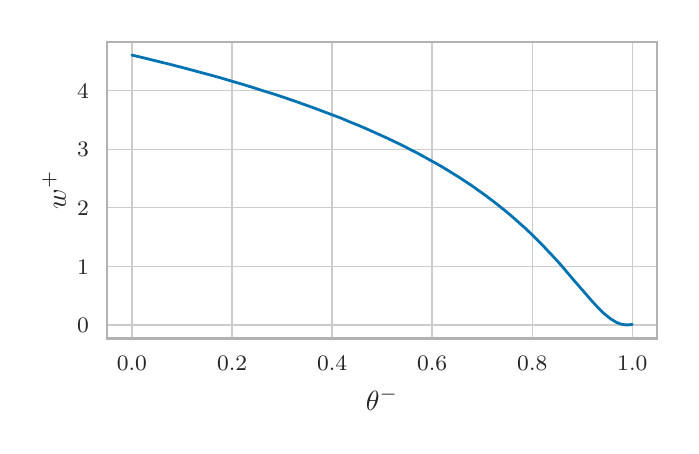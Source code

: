 \begingroup%
\makeatletter%
\begin{pgfpicture}%
\pgfpathrectangle{\pgfpointorigin}{\pgfqpoint{3.217in}{1.989in}}%
\pgfusepath{use as bounding box, clip}%
\begin{pgfscope}%
\pgfsetbuttcap%
\pgfsetmiterjoin%
\definecolor{currentfill}{rgb}{1.0,1.0,1.0}%
\pgfsetfillcolor{currentfill}%
\pgfsetlinewidth{0.0pt}%
\definecolor{currentstroke}{rgb}{1.0,1.0,1.0}%
\pgfsetstrokecolor{currentstroke}%
\pgfsetstrokeopacity{0.0}%
\pgfsetdash{}{0pt}%
\pgfpathmoveto{\pgfqpoint{0.0in}{0.0in}}%
\pgfpathlineto{\pgfqpoint{3.217in}{0.0in}}%
\pgfpathlineto{\pgfqpoint{3.217in}{1.989in}}%
\pgfpathlineto{\pgfqpoint{0.0in}{1.989in}}%
\pgfpathlineto{\pgfqpoint{0.0in}{0.0in}}%
\pgfpathclose%
\pgfusepath{fill}%
\end{pgfscope}%
\begin{pgfscope}%
\pgfsetbuttcap%
\pgfsetmiterjoin%
\definecolor{currentfill}{rgb}{1.0,1.0,1.0}%
\pgfsetfillcolor{currentfill}%
\pgfsetlinewidth{0.0pt}%
\definecolor{currentstroke}{rgb}{0.0,0.0,0.0}%
\pgfsetstrokecolor{currentstroke}%
\pgfsetstrokeopacity{0.0}%
\pgfsetdash{}{0pt}%
\pgfpathmoveto{\pgfqpoint{0.396in}{0.435in}}%
\pgfpathlineto{\pgfqpoint{3.148in}{0.435in}}%
\pgfpathlineto{\pgfqpoint{3.148in}{1.919in}}%
\pgfpathlineto{\pgfqpoint{0.396in}{1.919in}}%
\pgfpathlineto{\pgfqpoint{0.396in}{0.435in}}%
\pgfpathclose%
\pgfusepath{fill}%
\end{pgfscope}%
\begin{pgfscope}%
\pgfpathrectangle{\pgfqpoint{0.396in}{0.435in}}{\pgfqpoint{2.752in}{1.484in}}%
\pgfusepath{clip}%
\pgfsetroundcap%
\pgfsetroundjoin%
\pgfsetlinewidth{0.502pt}%
\definecolor{currentstroke}{rgb}{0.8,0.8,0.8}%
\pgfsetstrokecolor{currentstroke}%
\pgfsetdash{}{0pt}%
\pgfpathmoveto{\pgfqpoint{0.521in}{0.435in}}%
\pgfpathlineto{\pgfqpoint{0.521in}{1.919in}}%
\pgfusepath{stroke}%
\end{pgfscope}%
\begin{pgfscope}%
\definecolor{textcolor}{rgb}{0.15,0.15,0.15}%
\pgfsetstrokecolor{textcolor}%
\pgfsetfillcolor{textcolor}%
\pgftext[x=0.521in,y=0.345in,,top]{\color{textcolor}\rmfamily\fontsize{8.0}{9.6}\selectfont \(\displaystyle {0.0}\)}%
\end{pgfscope}%
\begin{pgfscope}%
\pgfpathrectangle{\pgfqpoint{0.396in}{0.435in}}{\pgfqpoint{2.752in}{1.484in}}%
\pgfusepath{clip}%
\pgfsetroundcap%
\pgfsetroundjoin%
\pgfsetlinewidth{0.502pt}%
\definecolor{currentstroke}{rgb}{0.8,0.8,0.8}%
\pgfsetstrokecolor{currentstroke}%
\pgfsetdash{}{0pt}%
\pgfpathmoveto{\pgfqpoint{1.022in}{0.435in}}%
\pgfpathlineto{\pgfqpoint{1.022in}{1.919in}}%
\pgfusepath{stroke}%
\end{pgfscope}%
\begin{pgfscope}%
\definecolor{textcolor}{rgb}{0.15,0.15,0.15}%
\pgfsetstrokecolor{textcolor}%
\pgfsetfillcolor{textcolor}%
\pgftext[x=1.022in,y=0.345in,,top]{\color{textcolor}\rmfamily\fontsize{8.0}{9.6}\selectfont \(\displaystyle {0.2}\)}%
\end{pgfscope}%
\begin{pgfscope}%
\pgfpathrectangle{\pgfqpoint{0.396in}{0.435in}}{\pgfqpoint{2.752in}{1.484in}}%
\pgfusepath{clip}%
\pgfsetroundcap%
\pgfsetroundjoin%
\pgfsetlinewidth{0.502pt}%
\definecolor{currentstroke}{rgb}{0.8,0.8,0.8}%
\pgfsetstrokecolor{currentstroke}%
\pgfsetdash{}{0pt}%
\pgfpathmoveto{\pgfqpoint{1.522in}{0.435in}}%
\pgfpathlineto{\pgfqpoint{1.522in}{1.919in}}%
\pgfusepath{stroke}%
\end{pgfscope}%
\begin{pgfscope}%
\definecolor{textcolor}{rgb}{0.15,0.15,0.15}%
\pgfsetstrokecolor{textcolor}%
\pgfsetfillcolor{textcolor}%
\pgftext[x=1.522in,y=0.345in,,top]{\color{textcolor}\rmfamily\fontsize{8.0}{9.6}\selectfont \(\displaystyle {0.4}\)}%
\end{pgfscope}%
\begin{pgfscope}%
\pgfpathrectangle{\pgfqpoint{0.396in}{0.435in}}{\pgfqpoint{2.752in}{1.484in}}%
\pgfusepath{clip}%
\pgfsetroundcap%
\pgfsetroundjoin%
\pgfsetlinewidth{0.502pt}%
\definecolor{currentstroke}{rgb}{0.8,0.8,0.8}%
\pgfsetstrokecolor{currentstroke}%
\pgfsetdash{}{0pt}%
\pgfpathmoveto{\pgfqpoint{2.022in}{0.435in}}%
\pgfpathlineto{\pgfqpoint{2.022in}{1.919in}}%
\pgfusepath{stroke}%
\end{pgfscope}%
\begin{pgfscope}%
\definecolor{textcolor}{rgb}{0.15,0.15,0.15}%
\pgfsetstrokecolor{textcolor}%
\pgfsetfillcolor{textcolor}%
\pgftext[x=2.022in,y=0.345in,,top]{\color{textcolor}\rmfamily\fontsize{8.0}{9.6}\selectfont \(\displaystyle {0.6}\)}%
\end{pgfscope}%
\begin{pgfscope}%
\pgfpathrectangle{\pgfqpoint{0.396in}{0.435in}}{\pgfqpoint{2.752in}{1.484in}}%
\pgfusepath{clip}%
\pgfsetroundcap%
\pgfsetroundjoin%
\pgfsetlinewidth{0.502pt}%
\definecolor{currentstroke}{rgb}{0.8,0.8,0.8}%
\pgfsetstrokecolor{currentstroke}%
\pgfsetdash{}{0pt}%
\pgfpathmoveto{\pgfqpoint{2.523in}{0.435in}}%
\pgfpathlineto{\pgfqpoint{2.523in}{1.919in}}%
\pgfusepath{stroke}%
\end{pgfscope}%
\begin{pgfscope}%
\definecolor{textcolor}{rgb}{0.15,0.15,0.15}%
\pgfsetstrokecolor{textcolor}%
\pgfsetfillcolor{textcolor}%
\pgftext[x=2.523in,y=0.345in,,top]{\color{textcolor}\rmfamily\fontsize{8.0}{9.6}\selectfont \(\displaystyle {0.8}\)}%
\end{pgfscope}%
\begin{pgfscope}%
\pgfpathrectangle{\pgfqpoint{0.396in}{0.435in}}{\pgfqpoint{2.752in}{1.484in}}%
\pgfusepath{clip}%
\pgfsetroundcap%
\pgfsetroundjoin%
\pgfsetlinewidth{0.502pt}%
\definecolor{currentstroke}{rgb}{0.8,0.8,0.8}%
\pgfsetstrokecolor{currentstroke}%
\pgfsetdash{}{0pt}%
\pgfpathmoveto{\pgfqpoint{3.023in}{0.435in}}%
\pgfpathlineto{\pgfqpoint{3.023in}{1.919in}}%
\pgfusepath{stroke}%
\end{pgfscope}%
\begin{pgfscope}%
\definecolor{textcolor}{rgb}{0.15,0.15,0.15}%
\pgfsetstrokecolor{textcolor}%
\pgfsetfillcolor{textcolor}%
\pgftext[x=3.023in,y=0.345in,,top]{\color{textcolor}\rmfamily\fontsize{8.0}{9.6}\selectfont \(\displaystyle {1.0}\)}%
\end{pgfscope}%
\begin{pgfscope}%
\definecolor{textcolor}{rgb}{0.15,0.15,0.15}%
\pgfsetstrokecolor{textcolor}%
\pgfsetfillcolor{textcolor}%
\pgftext[x=1.772in,y=0.191in,,top]{\color{textcolor}\rmfamily\fontsize{10.0}{12.0}\selectfont \(\displaystyle \theta^{-}\)}%
\end{pgfscope}%
\begin{pgfscope}%
\pgfpathrectangle{\pgfqpoint{0.396in}{0.435in}}{\pgfqpoint{2.752in}{1.484in}}%
\pgfusepath{clip}%
\pgfsetroundcap%
\pgfsetroundjoin%
\pgfsetlinewidth{0.502pt}%
\definecolor{currentstroke}{rgb}{0.8,0.8,0.8}%
\pgfsetstrokecolor{currentstroke}%
\pgfsetdash{}{0pt}%
\pgfpathmoveto{\pgfqpoint{0.396in}{0.503in}}%
\pgfpathlineto{\pgfqpoint{3.148in}{0.503in}}%
\pgfusepath{stroke}%
\end{pgfscope}%
\begin{pgfscope}%
\definecolor{textcolor}{rgb}{0.15,0.15,0.15}%
\pgfsetstrokecolor{textcolor}%
\pgfsetfillcolor{textcolor}%
\pgftext[x=0.247in, y=0.464in, left, base]{\color{textcolor}\rmfamily\fontsize{8.0}{9.6}\selectfont \(\displaystyle {0}\)}%
\end{pgfscope}%
\begin{pgfscope}%
\pgfpathrectangle{\pgfqpoint{0.396in}{0.435in}}{\pgfqpoint{2.752in}{1.484in}}%
\pgfusepath{clip}%
\pgfsetroundcap%
\pgfsetroundjoin%
\pgfsetlinewidth{0.502pt}%
\definecolor{currentstroke}{rgb}{0.8,0.8,0.8}%
\pgfsetstrokecolor{currentstroke}%
\pgfsetdash{}{0pt}%
\pgfpathmoveto{\pgfqpoint{0.396in}{0.796in}}%
\pgfpathlineto{\pgfqpoint{3.148in}{0.796in}}%
\pgfusepath{stroke}%
\end{pgfscope}%
\begin{pgfscope}%
\definecolor{textcolor}{rgb}{0.15,0.15,0.15}%
\pgfsetstrokecolor{textcolor}%
\pgfsetfillcolor{textcolor}%
\pgftext[x=0.247in, y=0.757in, left, base]{\color{textcolor}\rmfamily\fontsize{8.0}{9.6}\selectfont \(\displaystyle {1}\)}%
\end{pgfscope}%
\begin{pgfscope}%
\pgfpathrectangle{\pgfqpoint{0.396in}{0.435in}}{\pgfqpoint{2.752in}{1.484in}}%
\pgfusepath{clip}%
\pgfsetroundcap%
\pgfsetroundjoin%
\pgfsetlinewidth{0.502pt}%
\definecolor{currentstroke}{rgb}{0.8,0.8,0.8}%
\pgfsetstrokecolor{currentstroke}%
\pgfsetdash{}{0pt}%
\pgfpathmoveto{\pgfqpoint{0.396in}{1.089in}}%
\pgfpathlineto{\pgfqpoint{3.148in}{1.089in}}%
\pgfusepath{stroke}%
\end{pgfscope}%
\begin{pgfscope}%
\definecolor{textcolor}{rgb}{0.15,0.15,0.15}%
\pgfsetstrokecolor{textcolor}%
\pgfsetfillcolor{textcolor}%
\pgftext[x=0.247in, y=1.05in, left, base]{\color{textcolor}\rmfamily\fontsize{8.0}{9.6}\selectfont \(\displaystyle {2}\)}%
\end{pgfscope}%
\begin{pgfscope}%
\pgfpathrectangle{\pgfqpoint{0.396in}{0.435in}}{\pgfqpoint{2.752in}{1.484in}}%
\pgfusepath{clip}%
\pgfsetroundcap%
\pgfsetroundjoin%
\pgfsetlinewidth{0.502pt}%
\definecolor{currentstroke}{rgb}{0.8,0.8,0.8}%
\pgfsetstrokecolor{currentstroke}%
\pgfsetdash{}{0pt}%
\pgfpathmoveto{\pgfqpoint{0.396in}{1.381in}}%
\pgfpathlineto{\pgfqpoint{3.148in}{1.381in}}%
\pgfusepath{stroke}%
\end{pgfscope}%
\begin{pgfscope}%
\definecolor{textcolor}{rgb}{0.15,0.15,0.15}%
\pgfsetstrokecolor{textcolor}%
\pgfsetfillcolor{textcolor}%
\pgftext[x=0.247in, y=1.343in, left, base]{\color{textcolor}\rmfamily\fontsize{8.0}{9.6}\selectfont \(\displaystyle {3}\)}%
\end{pgfscope}%
\begin{pgfscope}%
\pgfpathrectangle{\pgfqpoint{0.396in}{0.435in}}{\pgfqpoint{2.752in}{1.484in}}%
\pgfusepath{clip}%
\pgfsetroundcap%
\pgfsetroundjoin%
\pgfsetlinewidth{0.502pt}%
\definecolor{currentstroke}{rgb}{0.8,0.8,0.8}%
\pgfsetstrokecolor{currentstroke}%
\pgfsetdash{}{0pt}%
\pgfpathmoveto{\pgfqpoint{0.396in}{1.674in}}%
\pgfpathlineto{\pgfqpoint{3.148in}{1.674in}}%
\pgfusepath{stroke}%
\end{pgfscope}%
\begin{pgfscope}%
\definecolor{textcolor}{rgb}{0.15,0.15,0.15}%
\pgfsetstrokecolor{textcolor}%
\pgfsetfillcolor{textcolor}%
\pgftext[x=0.247in, y=1.636in, left, base]{\color{textcolor}\rmfamily\fontsize{8.0}{9.6}\selectfont \(\displaystyle {4}\)}%
\end{pgfscope}%
\begin{pgfscope}%
\definecolor{textcolor}{rgb}{0.15,0.15,0.15}%
\pgfsetstrokecolor{textcolor}%
\pgfsetfillcolor{textcolor}%
\pgftext[x=0.191in,y=1.177in,,bottom,rotate=90.0]{\color{textcolor}\rmfamily\fontsize{10.0}{12.0}\selectfont \(\displaystyle w^{+}\)}%
\end{pgfscope}%
\begin{pgfscope}%
\pgfpathrectangle{\pgfqpoint{0.396in}{0.435in}}{\pgfqpoint{2.752in}{1.484in}}%
\pgfusepath{clip}%
\pgfsetroundcap%
\pgfsetroundjoin%
\pgfsetlinewidth{1.004pt}%
\definecolor{currentstroke}{rgb}{0.004,0.451,0.698}%
\pgfsetstrokecolor{currentstroke}%
\pgfsetdash{}{0pt}%
\pgfpathmoveto{\pgfqpoint{0.521in}{1.852in}}%
\pgfpathlineto{\pgfqpoint{0.589in}{1.836in}}%
\pgfpathlineto{\pgfqpoint{0.657in}{1.819in}}%
\pgfpathlineto{\pgfqpoint{0.722in}{1.803in}}%
\pgfpathlineto{\pgfqpoint{0.784in}{1.787in}}%
\pgfpathlineto{\pgfqpoint{0.847in}{1.77in}}%
\pgfpathlineto{\pgfqpoint{0.907in}{1.754in}}%
\pgfpathlineto{\pgfqpoint{0.965in}{1.738in}}%
\pgfpathlineto{\pgfqpoint{1.022in}{1.721in}}%
\pgfpathlineto{\pgfqpoint{1.077in}{1.705in}}%
\pgfpathlineto{\pgfqpoint{1.132in}{1.688in}}%
\pgfpathlineto{\pgfqpoint{1.185in}{1.671in}}%
\pgfpathlineto{\pgfqpoint{1.238in}{1.655in}}%
\pgfpathlineto{\pgfqpoint{1.288in}{1.638in}}%
\pgfpathlineto{\pgfqpoint{1.338in}{1.621in}}%
\pgfpathlineto{\pgfqpoint{1.385in}{1.604in}}%
\pgfpathlineto{\pgfqpoint{1.433in}{1.587in}}%
\pgfpathlineto{\pgfqpoint{1.478in}{1.57in}}%
\pgfpathlineto{\pgfqpoint{1.523in}{1.553in}}%
\pgfpathlineto{\pgfqpoint{1.566in}{1.537in}}%
\pgfpathlineto{\pgfqpoint{1.608in}{1.519in}}%
\pgfpathlineto{\pgfqpoint{1.648in}{1.503in}}%
\pgfpathlineto{\pgfqpoint{1.688in}{1.486in}}%
\pgfpathlineto{\pgfqpoint{1.728in}{1.468in}}%
\pgfpathlineto{\pgfqpoint{1.766in}{1.451in}}%
\pgfpathlineto{\pgfqpoint{1.803in}{1.434in}}%
\pgfpathlineto{\pgfqpoint{1.839in}{1.417in}}%
\pgfpathlineto{\pgfqpoint{1.874in}{1.4in}}%
\pgfpathlineto{\pgfqpoint{1.909in}{1.382in}}%
\pgfpathlineto{\pgfqpoint{1.941in}{1.366in}}%
\pgfpathlineto{\pgfqpoint{1.974in}{1.348in}}%
\pgfpathlineto{\pgfqpoint{2.006in}{1.33in}}%
\pgfpathlineto{\pgfqpoint{2.039in}{1.312in}}%
\pgfpathlineto{\pgfqpoint{2.069in}{1.295in}}%
\pgfpathlineto{\pgfqpoint{2.099in}{1.277in}}%
\pgfpathlineto{\pgfqpoint{2.129in}{1.258in}}%
\pgfpathlineto{\pgfqpoint{2.157in}{1.241in}}%
\pgfpathlineto{\pgfqpoint{2.184in}{1.223in}}%
\pgfpathlineto{\pgfqpoint{2.212in}{1.205in}}%
\pgfpathlineto{\pgfqpoint{2.239in}{1.186in}}%
\pgfpathlineto{\pgfqpoint{2.267in}{1.166in}}%
\pgfpathlineto{\pgfqpoint{2.292in}{1.148in}}%
\pgfpathlineto{\pgfqpoint{2.317in}{1.129in}}%
\pgfpathlineto{\pgfqpoint{2.342in}{1.11in}}%
\pgfpathlineto{\pgfqpoint{2.367in}{1.09in}}%
\pgfpathlineto{\pgfqpoint{2.392in}{1.07in}}%
\pgfpathlineto{\pgfqpoint{2.417in}{1.049in}}%
\pgfpathlineto{\pgfqpoint{2.44in}{1.029in}}%
\pgfpathlineto{\pgfqpoint{2.462in}{1.009in}}%
\pgfpathlineto{\pgfqpoint{2.485in}{0.989in}}%
\pgfpathlineto{\pgfqpoint{2.507in}{0.968in}}%
\pgfpathlineto{\pgfqpoint{2.53in}{0.946in}}%
\pgfpathlineto{\pgfqpoint{2.552in}{0.924in}}%
\pgfpathlineto{\pgfqpoint{2.575in}{0.901in}}%
\pgfpathlineto{\pgfqpoint{2.597in}{0.877in}}%
\pgfpathlineto{\pgfqpoint{2.62in}{0.853in}}%
\pgfpathlineto{\pgfqpoint{2.645in}{0.826in}}%
\pgfpathlineto{\pgfqpoint{2.67in}{0.798in}}%
\pgfpathlineto{\pgfqpoint{2.697in}{0.766in}}%
\pgfpathlineto{\pgfqpoint{2.732in}{0.725in}}%
\pgfpathlineto{\pgfqpoint{2.798in}{0.649in}}%
\pgfpathlineto{\pgfqpoint{2.818in}{0.626in}}%
\pgfpathlineto{\pgfqpoint{2.835in}{0.607in}}%
\pgfpathlineto{\pgfqpoint{2.85in}{0.591in}}%
\pgfpathlineto{\pgfqpoint{2.863in}{0.578in}}%
\pgfpathlineto{\pgfqpoint{2.875in}{0.566in}}%
\pgfpathlineto{\pgfqpoint{2.885in}{0.557in}}%
\pgfpathlineto{\pgfqpoint{2.895in}{0.549in}}%
\pgfpathlineto{\pgfqpoint{2.905in}{0.541in}}%
\pgfpathlineto{\pgfqpoint{2.915in}{0.533in}}%
\pgfpathlineto{\pgfqpoint{2.923in}{0.528in}}%
\pgfpathlineto{\pgfqpoint{2.93in}{0.524in}}%
\pgfpathlineto{\pgfqpoint{2.938in}{0.519in}}%
\pgfpathlineto{\pgfqpoint{2.945in}{0.515in}}%
\pgfpathlineto{\pgfqpoint{2.953in}{0.512in}}%
\pgfpathlineto{\pgfqpoint{2.96in}{0.509in}}%
\pgfpathlineto{\pgfqpoint{2.968in}{0.507in}}%
\pgfpathlineto{\pgfqpoint{2.975in}{0.505in}}%
\pgfpathlineto{\pgfqpoint{2.983in}{0.504in}}%
\pgfpathlineto{\pgfqpoint{2.99in}{0.503in}}%
\pgfpathlineto{\pgfqpoint{2.998in}{0.503in}}%
\pgfpathlineto{\pgfqpoint{3.005in}{0.503in}}%
\pgfpathlineto{\pgfqpoint{3.013in}{0.504in}}%
\pgfpathlineto{\pgfqpoint{3.02in}{0.505in}}%
\pgfpathlineto{\pgfqpoint{3.023in}{0.506in}}%
\pgfpathlineto{\pgfqpoint{3.023in}{0.506in}}%
\pgfusepath{stroke}%
\end{pgfscope}%
\begin{pgfscope}%
\pgfsetrectcap%
\pgfsetmiterjoin%
\pgfsetlinewidth{0.753pt}%
\definecolor{currentstroke}{rgb}{0.7,0.7,0.7}%
\pgfsetstrokecolor{currentstroke}%
\pgfsetdash{}{0pt}%
\pgfpathmoveto{\pgfqpoint{0.396in}{0.435in}}%
\pgfpathlineto{\pgfqpoint{0.396in}{1.919in}}%
\pgfusepath{stroke}%
\end{pgfscope}%
\begin{pgfscope}%
\pgfsetrectcap%
\pgfsetmiterjoin%
\pgfsetlinewidth{0.753pt}%
\definecolor{currentstroke}{rgb}{0.7,0.7,0.7}%
\pgfsetstrokecolor{currentstroke}%
\pgfsetdash{}{0pt}%
\pgfpathmoveto{\pgfqpoint{3.148in}{0.435in}}%
\pgfpathlineto{\pgfqpoint{3.148in}{1.919in}}%
\pgfusepath{stroke}%
\end{pgfscope}%
\begin{pgfscope}%
\pgfsetrectcap%
\pgfsetmiterjoin%
\pgfsetlinewidth{0.753pt}%
\definecolor{currentstroke}{rgb}{0.7,0.7,0.7}%
\pgfsetstrokecolor{currentstroke}%
\pgfsetdash{}{0pt}%
\pgfpathmoveto{\pgfqpoint{0.396in}{0.435in}}%
\pgfpathlineto{\pgfqpoint{3.148in}{0.435in}}%
\pgfusepath{stroke}%
\end{pgfscope}%
\begin{pgfscope}%
\pgfsetrectcap%
\pgfsetmiterjoin%
\pgfsetlinewidth{0.753pt}%
\definecolor{currentstroke}{rgb}{0.7,0.7,0.7}%
\pgfsetstrokecolor{currentstroke}%
\pgfsetdash{}{0pt}%
\pgfpathmoveto{\pgfqpoint{0.396in}{1.919in}}%
\pgfpathlineto{\pgfqpoint{3.148in}{1.919in}}%
\pgfusepath{stroke}%
\end{pgfscope}%
\end{pgfpicture}%
\makeatother%
\endgroup%
